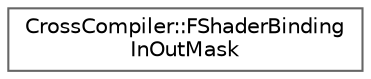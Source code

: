 digraph "Graphical Class Hierarchy"
{
 // INTERACTIVE_SVG=YES
 // LATEX_PDF_SIZE
  bgcolor="transparent";
  edge [fontname=Helvetica,fontsize=10,labelfontname=Helvetica,labelfontsize=10];
  node [fontname=Helvetica,fontsize=10,shape=box,height=0.2,width=0.4];
  rankdir="LR";
  Node0 [id="Node000000",label="CrossCompiler::FShaderBinding\lInOutMask",height=0.2,width=0.4,color="grey40", fillcolor="white", style="filled",URL="$df/dc3/structCrossCompiler_1_1FShaderBindingInOutMask.html",tooltip=" "];
}
